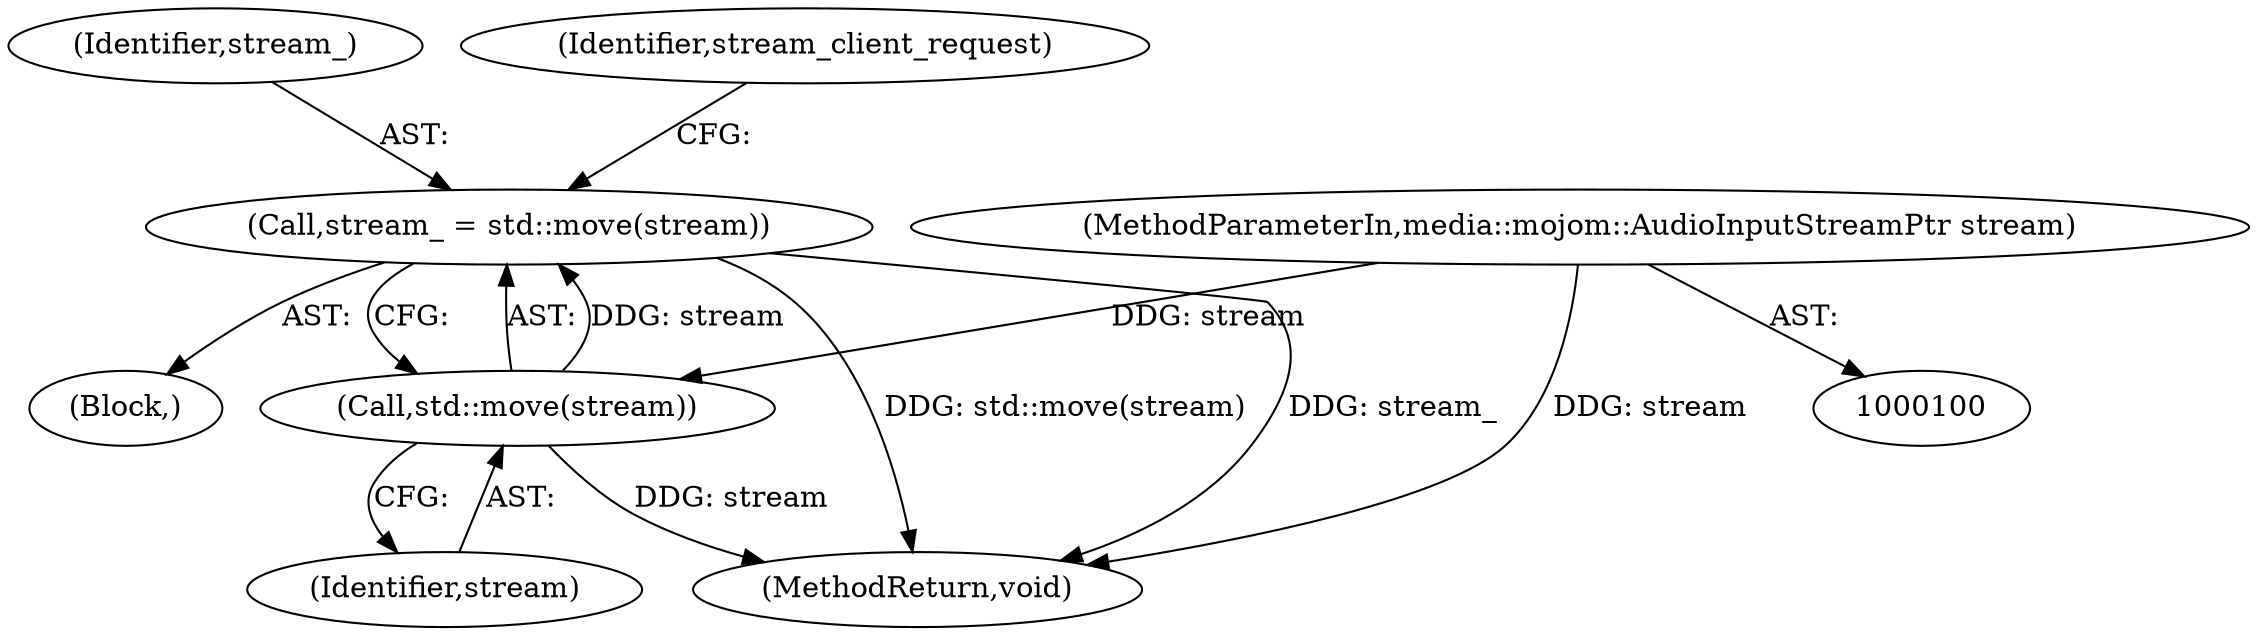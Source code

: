 digraph "0_Chrome_673ce95d481ea9368c4d4d43ac756ba1d6d9e608_12@API" {
"1000121" [label="(Call,stream_ = std::move(stream))"];
"1000123" [label="(Call,std::move(stream))"];
"1000101" [label="(MethodParameterIn,media::mojom::AudioInputStreamPtr stream)"];
"1000123" [label="(Call,std::move(stream))"];
"1000122" [label="(Identifier,stream_)"];
"1000121" [label="(Call,stream_ = std::move(stream))"];
"1000127" [label="(Identifier,stream_client_request)"];
"1000124" [label="(Identifier,stream)"];
"1000162" [label="(MethodReturn,void)"];
"1000101" [label="(MethodParameterIn,media::mojom::AudioInputStreamPtr stream)"];
"1000106" [label="(Block,)"];
"1000121" -> "1000106"  [label="AST: "];
"1000121" -> "1000123"  [label="CFG: "];
"1000122" -> "1000121"  [label="AST: "];
"1000123" -> "1000121"  [label="AST: "];
"1000127" -> "1000121"  [label="CFG: "];
"1000121" -> "1000162"  [label="DDG: std::move(stream)"];
"1000121" -> "1000162"  [label="DDG: stream_"];
"1000123" -> "1000121"  [label="DDG: stream"];
"1000123" -> "1000124"  [label="CFG: "];
"1000124" -> "1000123"  [label="AST: "];
"1000123" -> "1000162"  [label="DDG: stream"];
"1000101" -> "1000123"  [label="DDG: stream"];
"1000101" -> "1000100"  [label="AST: "];
"1000101" -> "1000162"  [label="DDG: stream"];
}
